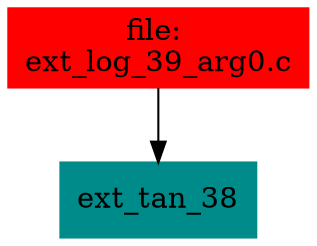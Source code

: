digraph G {
node [shape=box]

0 [label="file: 
ext_log_39_arg0.c",color=red, style=filled]
1 [label="ext_tan_38",color=cyan4, style=filled]
0 -> 1


}

